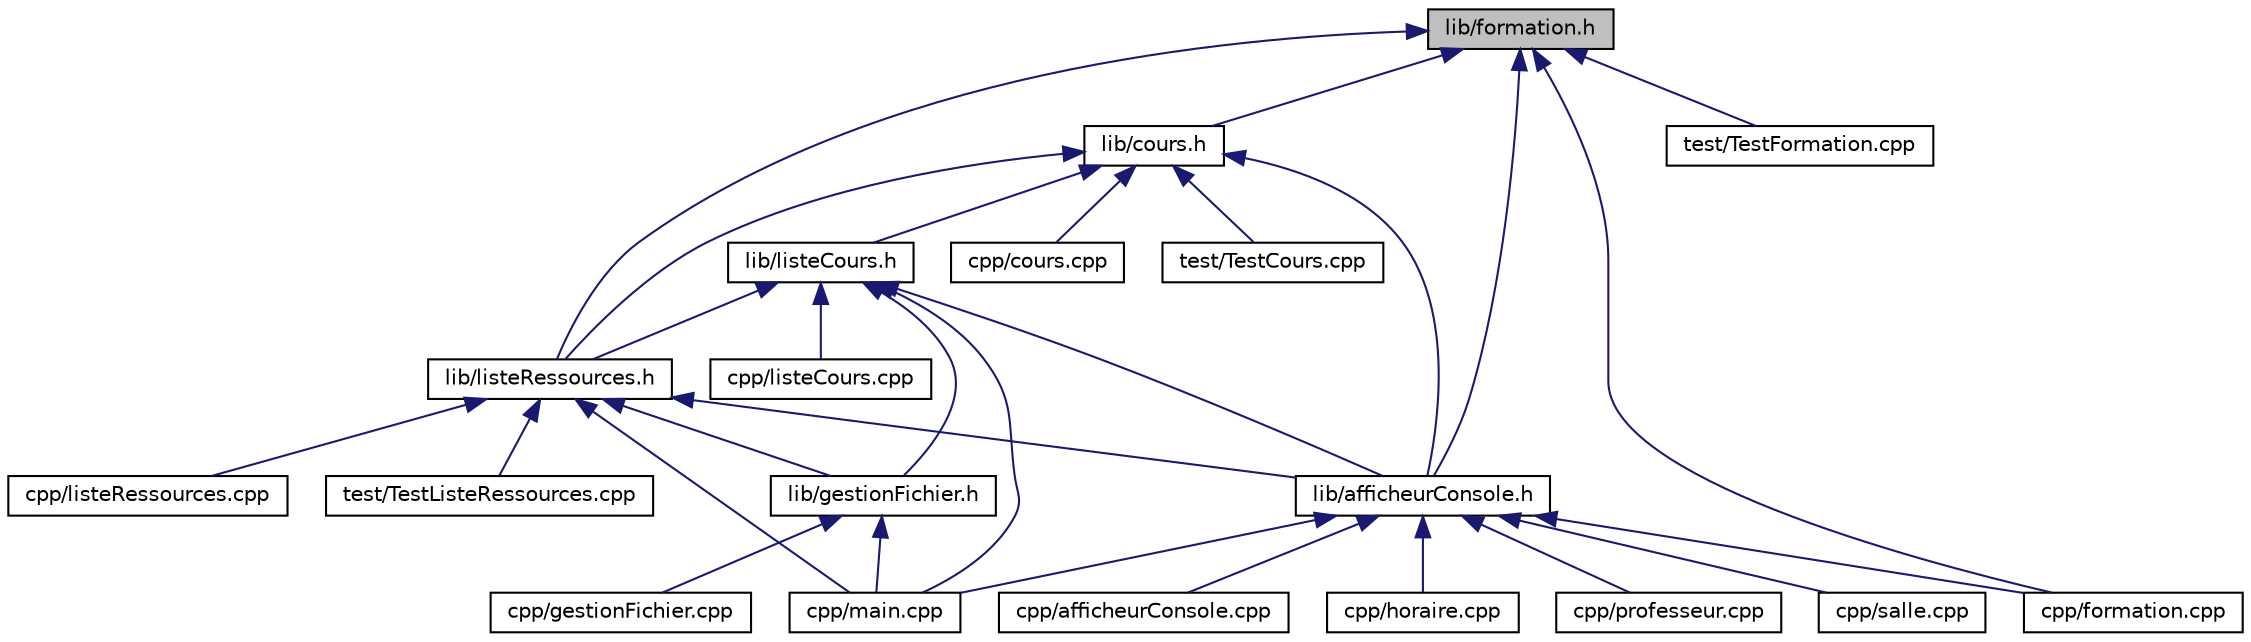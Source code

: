 digraph "lib/formation.h"
{
  edge [fontname="Helvetica",fontsize="10",labelfontname="Helvetica",labelfontsize="10"];
  node [fontname="Helvetica",fontsize="10",shape=record];
  Node3 [label="lib/formation.h",height=0.2,width=0.4,color="black", fillcolor="grey75", style="filled", fontcolor="black"];
  Node3 -> Node4 [dir="back",color="midnightblue",fontsize="10",style="solid"];
  Node4 [label="lib/cours.h",height=0.2,width=0.4,color="black", fillcolor="white", style="filled",URL="$cours_8h.html",tooltip="Classe permettant la gestion des cours. "];
  Node4 -> Node5 [dir="back",color="midnightblue",fontsize="10",style="solid"];
  Node5 [label="lib/afficheurConsole.h",height=0.2,width=0.4,color="black", fillcolor="white", style="filled",URL="$afficheur_console_8h.html",tooltip="Classe permettant l&#39;affichage en mode console. "];
  Node5 -> Node6 [dir="back",color="midnightblue",fontsize="10",style="solid"];
  Node6 [label="cpp/afficheurConsole.cpp",height=0.2,width=0.4,color="black", fillcolor="white", style="filled",URL="$afficheur_console_8cpp.html",tooltip="Definition des methodes de la classe afficheurConsole. "];
  Node5 -> Node7 [dir="back",color="midnightblue",fontsize="10",style="solid"];
  Node7 [label="cpp/formation.cpp",height=0.2,width=0.4,color="black", fillcolor="white", style="filled",URL="$formation_8cpp.html",tooltip="Definition des methodes de la classe formation. "];
  Node5 -> Node8 [dir="back",color="midnightblue",fontsize="10",style="solid"];
  Node8 [label="cpp/horaire.cpp",height=0.2,width=0.4,color="black", fillcolor="white", style="filled",URL="$horaire_8cpp.html",tooltip="Definition des methodes de la classe horaire. "];
  Node5 -> Node9 [dir="back",color="midnightblue",fontsize="10",style="solid"];
  Node9 [label="cpp/main.cpp",height=0.2,width=0.4,color="black", fillcolor="white", style="filled",URL="$main_8cpp.html"];
  Node5 -> Node10 [dir="back",color="midnightblue",fontsize="10",style="solid"];
  Node10 [label="cpp/professeur.cpp",height=0.2,width=0.4,color="black", fillcolor="white", style="filled",URL="$professeur_8cpp.html",tooltip="Definition des methodes de la classe professeur. "];
  Node5 -> Node11 [dir="back",color="midnightblue",fontsize="10",style="solid"];
  Node11 [label="cpp/salle.cpp",height=0.2,width=0.4,color="black", fillcolor="white", style="filled",URL="$salle_8cpp.html",tooltip="Definition des methodes de la classe salle. "];
  Node4 -> Node12 [dir="back",color="midnightblue",fontsize="10",style="solid"];
  Node12 [label="lib/listeCours.h",height=0.2,width=0.4,color="black", fillcolor="white", style="filled",URL="$liste_cours_8h.html",tooltip="Classe permettant la gestion des listes de cours. "];
  Node12 -> Node5 [dir="back",color="midnightblue",fontsize="10",style="solid"];
  Node12 -> Node13 [dir="back",color="midnightblue",fontsize="10",style="solid"];
  Node13 [label="lib/listeRessources.h",height=0.2,width=0.4,color="black", fillcolor="white", style="filled",URL="$liste_ressources_8h.html",tooltip="Classe permettant la gestion des listes de ressources. "];
  Node13 -> Node5 [dir="back",color="midnightblue",fontsize="10",style="solid"];
  Node13 -> Node14 [dir="back",color="midnightblue",fontsize="10",style="solid"];
  Node14 [label="lib/gestionFichier.h",height=0.2,width=0.4,color="black", fillcolor="white", style="filled",URL="$gestion_fichier_8h.html",tooltip="Definition des methodes de la classe gestionFichier. "];
  Node14 -> Node15 [dir="back",color="midnightblue",fontsize="10",style="solid"];
  Node15 [label="cpp/gestionFichier.cpp",height=0.2,width=0.4,color="black", fillcolor="white", style="filled",URL="$gestion_fichier_8cpp.html",tooltip="Classe permettant la lecture et l&#39;ecriture des donnees. "];
  Node14 -> Node9 [dir="back",color="midnightblue",fontsize="10",style="solid"];
  Node13 -> Node16 [dir="back",color="midnightblue",fontsize="10",style="solid"];
  Node16 [label="cpp/listeRessources.cpp",height=0.2,width=0.4,color="black", fillcolor="white", style="filled",URL="$liste_ressources_8cpp.html",tooltip="Definition des methodes de la classe listeRessources. "];
  Node13 -> Node9 [dir="back",color="midnightblue",fontsize="10",style="solid"];
  Node13 -> Node17 [dir="back",color="midnightblue",fontsize="10",style="solid"];
  Node17 [label="test/TestListeRessources.cpp",height=0.2,width=0.4,color="black", fillcolor="white", style="filled",URL="$_test_liste_ressources_8cpp.html",tooltip="Fichier permettant de tester les methodes de la classe listeRessources. "];
  Node12 -> Node14 [dir="back",color="midnightblue",fontsize="10",style="solid"];
  Node12 -> Node18 [dir="back",color="midnightblue",fontsize="10",style="solid"];
  Node18 [label="cpp/listeCours.cpp",height=0.2,width=0.4,color="black", fillcolor="white", style="filled",URL="$liste_cours_8cpp.html",tooltip="Definition des methodes de la classe listeCours. "];
  Node12 -> Node9 [dir="back",color="midnightblue",fontsize="10",style="solid"];
  Node4 -> Node13 [dir="back",color="midnightblue",fontsize="10",style="solid"];
  Node4 -> Node19 [dir="back",color="midnightblue",fontsize="10",style="solid"];
  Node19 [label="cpp/cours.cpp",height=0.2,width=0.4,color="black", fillcolor="white", style="filled",URL="$cours_8cpp.html",tooltip="Definition des methodes de la classe cours. "];
  Node4 -> Node20 [dir="back",color="midnightblue",fontsize="10",style="solid"];
  Node20 [label="test/TestCours.cpp",height=0.2,width=0.4,color="black", fillcolor="white", style="filled",URL="$_test_cours_8cpp.html",tooltip="Fichier permettant de tester les methodes de la classe cours. "];
  Node3 -> Node5 [dir="back",color="midnightblue",fontsize="10",style="solid"];
  Node3 -> Node13 [dir="back",color="midnightblue",fontsize="10",style="solid"];
  Node3 -> Node7 [dir="back",color="midnightblue",fontsize="10",style="solid"];
  Node3 -> Node21 [dir="back",color="midnightblue",fontsize="10",style="solid"];
  Node21 [label="test/TestFormation.cpp",height=0.2,width=0.4,color="black", fillcolor="white", style="filled",URL="$_test_formation_8cpp.html",tooltip="Fichier permettant de tester les methodes de la classe formation. "];
}
